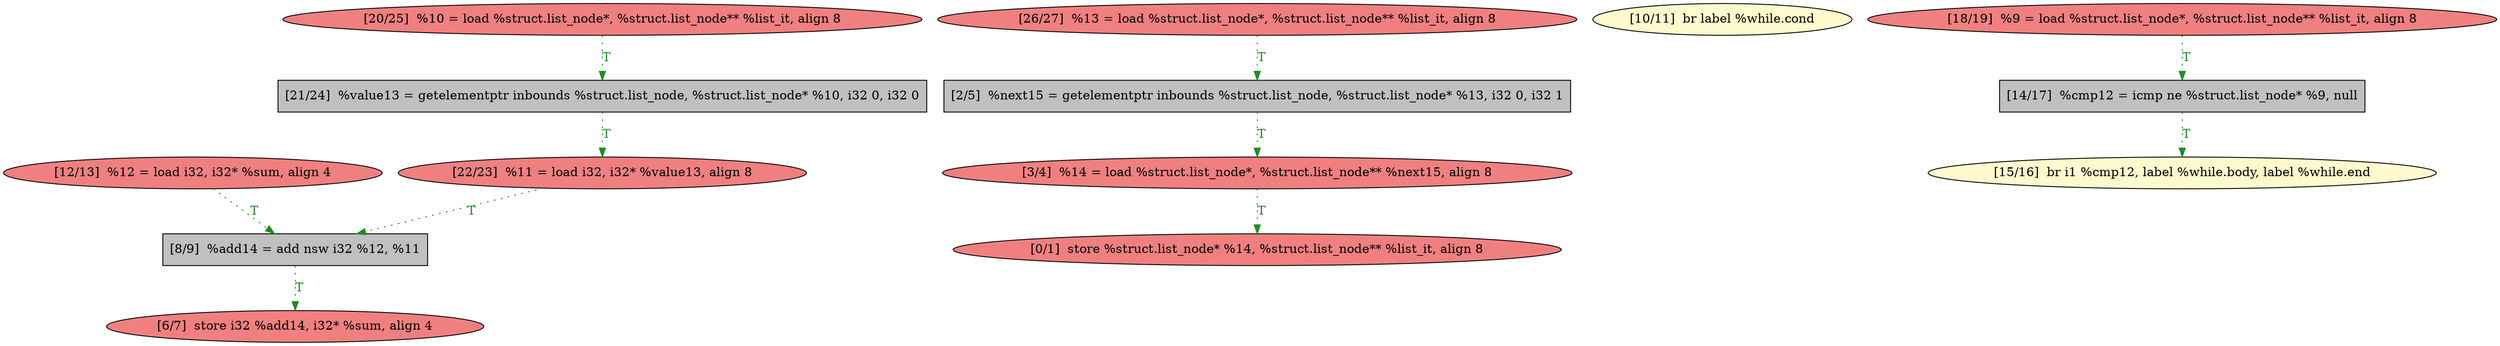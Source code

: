 
digraph G {


node680 [fillcolor=lightcoral,label="[6/7]  store i32 %add14, i32* %sum, align 4",shape=ellipse,style=filled ]
node679 [fillcolor=lightcoral,label="[0/1]  store %struct.list_node* %14, %struct.list_node** %list_it, align 8",shape=ellipse,style=filled ]
node681 [fillcolor=grey,label="[8/9]  %add14 = add nsw i32 %12, %11",shape=rectangle,style=filled ]
node677 [fillcolor=lightcoral,label="[20/25]  %10 = load %struct.list_node*, %struct.list_node** %list_it, align 8",shape=ellipse,style=filled ]
node682 [fillcolor=lemonchiffon,label="[10/11]  br label %while.cond",shape=ellipse,style=filled ]
node676 [fillcolor=lemonchiffon,label="[15/16]  br i1 %cmp12, label %while.body, label %while.end",shape=ellipse,style=filled ]
node671 [fillcolor=lightcoral,label="[18/19]  %9 = load %struct.list_node*, %struct.list_node** %list_it, align 8",shape=ellipse,style=filled ]
node678 [fillcolor=grey,label="[2/5]  %next15 = getelementptr inbounds %struct.list_node, %struct.list_node* %13, i32 0, i32 1",shape=rectangle,style=filled ]
node675 [fillcolor=lightcoral,label="[26/27]  %13 = load %struct.list_node*, %struct.list_node** %list_it, align 8",shape=ellipse,style=filled ]
node670 [fillcolor=grey,label="[14/17]  %cmp12 = icmp ne %struct.list_node* %9, null",shape=rectangle,style=filled ]
node683 [fillcolor=lightcoral,label="[12/13]  %12 = load i32, i32* %sum, align 4",shape=ellipse,style=filled ]
node674 [fillcolor=grey,label="[21/24]  %value13 = getelementptr inbounds %struct.list_node, %struct.list_node* %10, i32 0, i32 0",shape=rectangle,style=filled ]
node672 [fillcolor=lightcoral,label="[3/4]  %14 = load %struct.list_node*, %struct.list_node** %next15, align 8",shape=ellipse,style=filled ]
node673 [fillcolor=lightcoral,label="[22/23]  %11 = load i32, i32* %value13, align 8",shape=ellipse,style=filled ]

node674->node673 [style=dotted,color=forestgreen,label="T",fontcolor=forestgreen ]
node677->node674 [style=dotted,color=forestgreen,label="T",fontcolor=forestgreen ]
node683->node681 [style=dotted,color=forestgreen,label="T",fontcolor=forestgreen ]
node678->node672 [style=dotted,color=forestgreen,label="T",fontcolor=forestgreen ]
node673->node681 [style=dotted,color=forestgreen,label="T",fontcolor=forestgreen ]
node671->node670 [style=dotted,color=forestgreen,label="T",fontcolor=forestgreen ]
node670->node676 [style=dotted,color=forestgreen,label="T",fontcolor=forestgreen ]
node672->node679 [style=dotted,color=forestgreen,label="T",fontcolor=forestgreen ]
node681->node680 [style=dotted,color=forestgreen,label="T",fontcolor=forestgreen ]
node675->node678 [style=dotted,color=forestgreen,label="T",fontcolor=forestgreen ]


}
